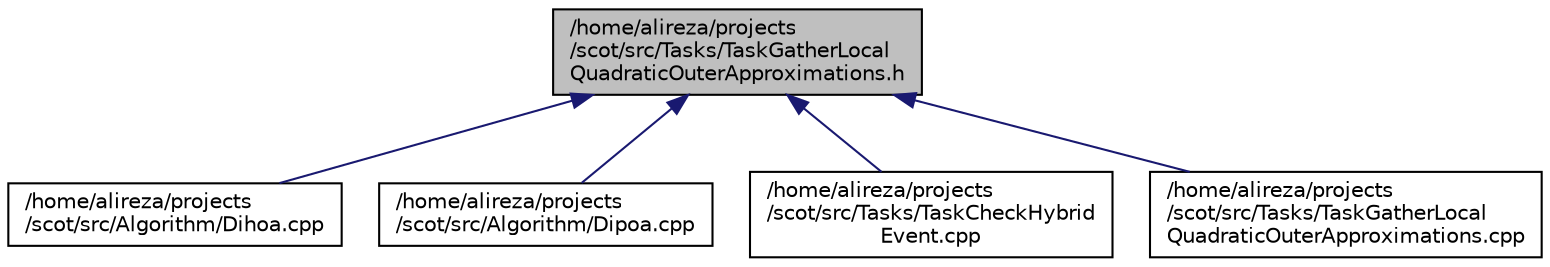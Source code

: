 digraph "/home/alireza/projects/scot/src/Tasks/TaskGatherLocalQuadraticOuterApproximations.h"
{
 // LATEX_PDF_SIZE
  edge [fontname="Helvetica",fontsize="10",labelfontname="Helvetica",labelfontsize="10"];
  node [fontname="Helvetica",fontsize="10",shape=record];
  Node1 [label="/home/alireza/projects\l/scot/src/Tasks/TaskGatherLocal\lQuadraticOuterApproximations.h",height=0.2,width=0.4,color="black", fillcolor="grey75", style="filled", fontcolor="black",tooltip=" "];
  Node1 -> Node2 [dir="back",color="midnightblue",fontsize="10",style="solid"];
  Node2 [label="/home/alireza/projects\l/scot/src/Algorithm/Dihoa.cpp",height=0.2,width=0.4,color="black", fillcolor="white", style="filled",URL="$Dihoa_8cpp.html",tooltip=" "];
  Node1 -> Node3 [dir="back",color="midnightblue",fontsize="10",style="solid"];
  Node3 [label="/home/alireza/projects\l/scot/src/Algorithm/Dipoa.cpp",height=0.2,width=0.4,color="black", fillcolor="white", style="filled",URL="$Dipoa_8cpp.html",tooltip=" "];
  Node1 -> Node4 [dir="back",color="midnightblue",fontsize="10",style="solid"];
  Node4 [label="/home/alireza/projects\l/scot/src/Tasks/TaskCheckHybrid\lEvent.cpp",height=0.2,width=0.4,color="black", fillcolor="white", style="filled",URL="$TaskCheckHybridEvent_8cpp.html",tooltip=" "];
  Node1 -> Node5 [dir="back",color="midnightblue",fontsize="10",style="solid"];
  Node5 [label="/home/alireza/projects\l/scot/src/Tasks/TaskGatherLocal\lQuadraticOuterApproximations.cpp",height=0.2,width=0.4,color="black", fillcolor="white", style="filled",URL="$TaskGatherLocalQuadraticOuterApproximations_8cpp.html",tooltip=" "];
}

